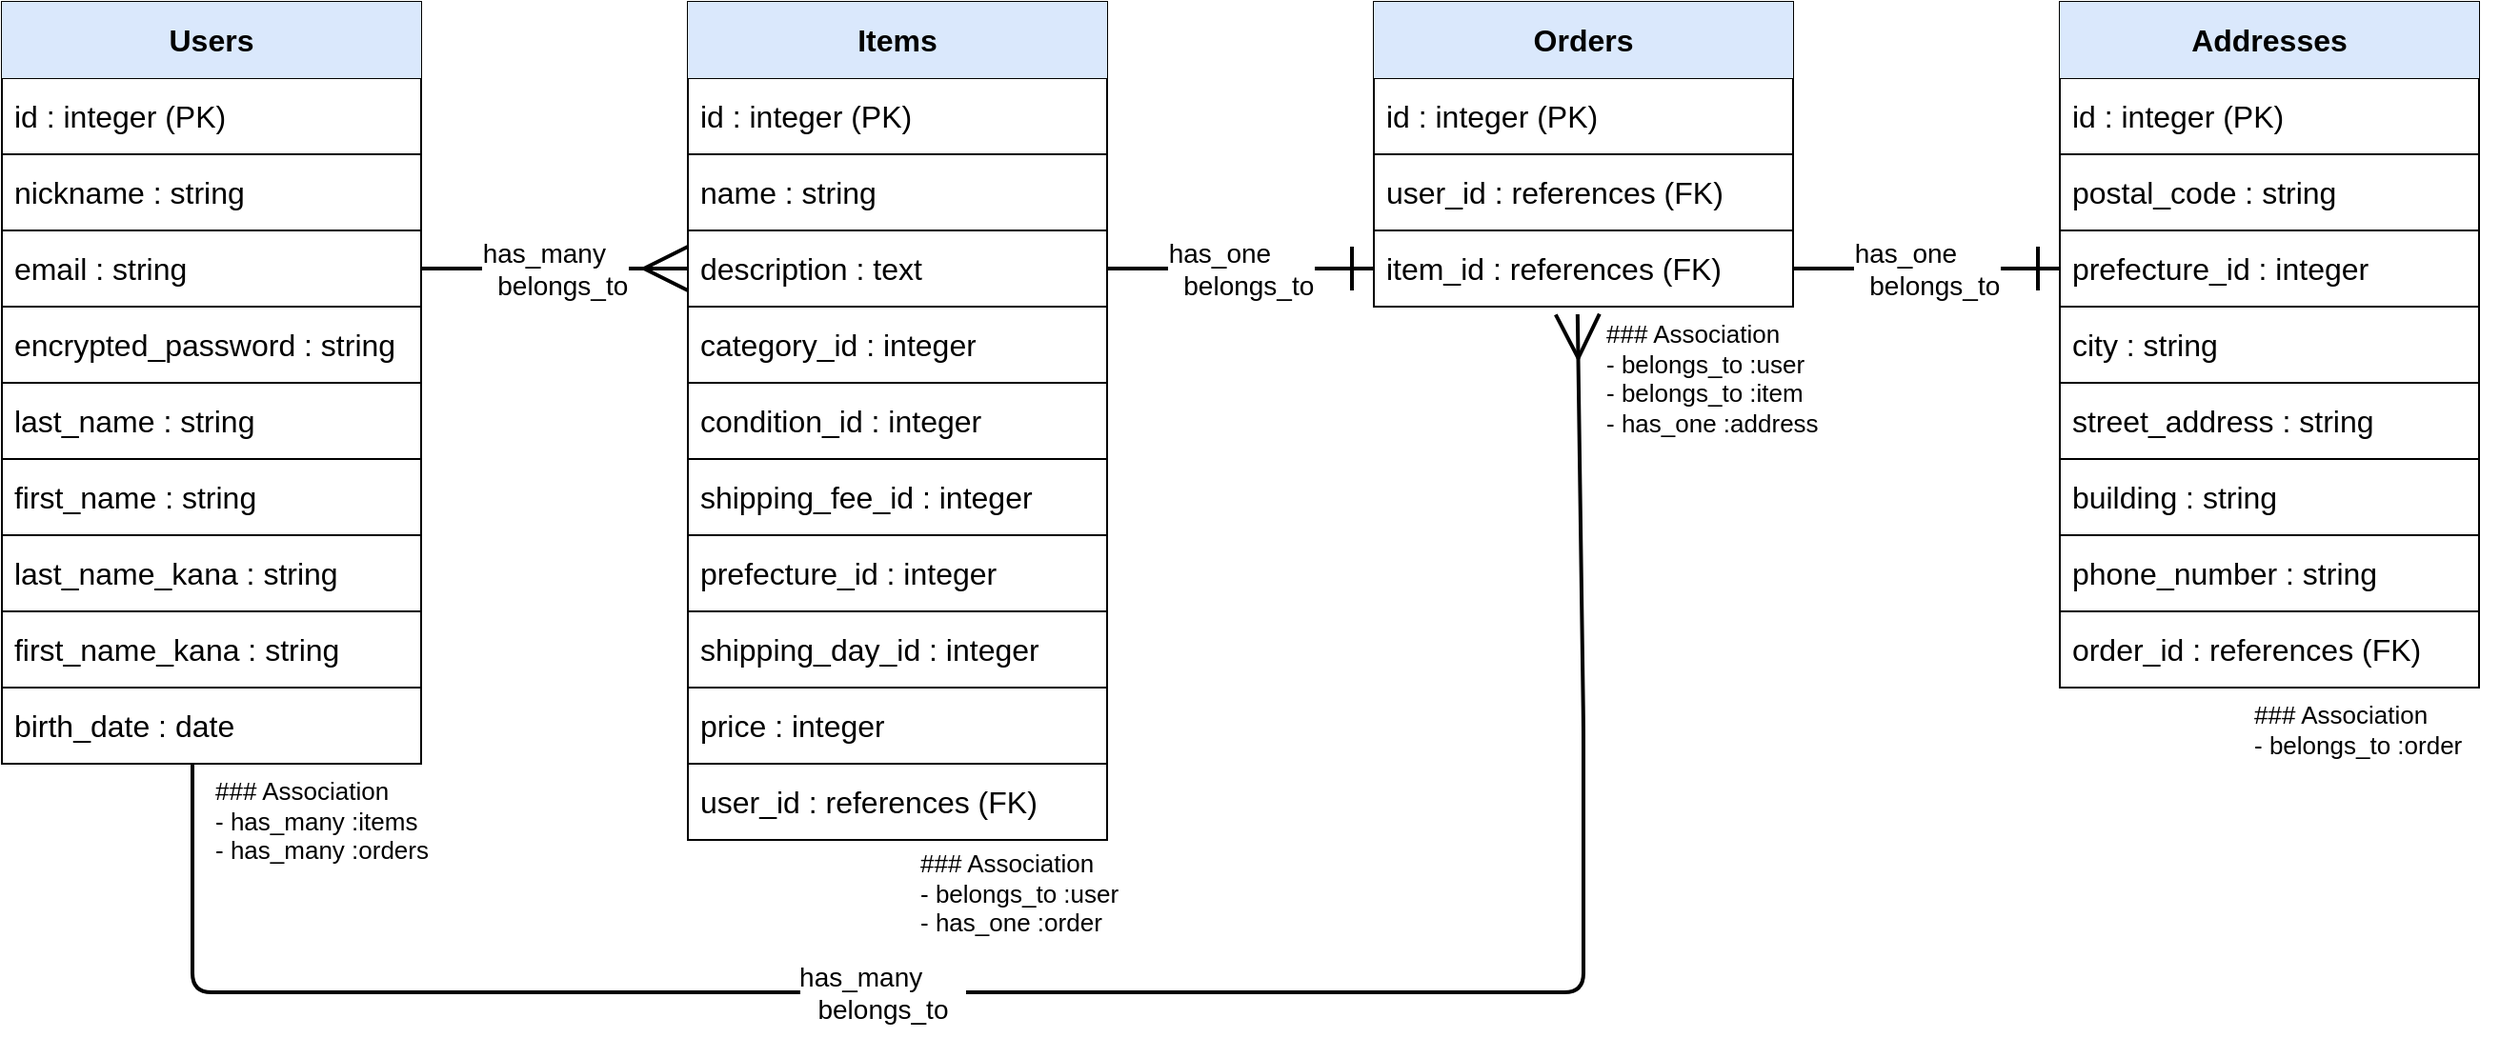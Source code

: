 <mxfile>
    <diagram id="rB3a6TEJeqATSvGe4w8a" name="ページ1">
        <mxGraphModel dx="963" dy="667" grid="1" gridSize="10" guides="1" tooltips="1" connect="1" arrows="1" fold="1" page="1" pageScale="1" pageWidth="827" pageHeight="1169" math="0" shadow="0">
            <root>
                <mxCell id="0"/>
                <mxCell id="1" parent="0"/>
                <mxCell id="83" value="" style="shape=table;startSize=0;container=1;collapsible=0;childLayout=tableLayout;" vertex="1" parent="1">
                    <mxGeometry x="1120" y="40" width="220" height="360" as="geometry"/>
                </mxCell>
                <mxCell id="84" value="" style="shape=tableRow;horizontal=0;startSize=0;swimlaneHead=0;swimlaneBody=0;strokeColor=inherit;top=0;left=0;bottom=0;right=0;collapsible=0;dropTarget=0;fillColor=none;points=[[0,0.5],[1,0.5]];portConstraint=eastwest;" vertex="1" parent="83">
                    <mxGeometry width="220" height="40" as="geometry"/>
                </mxCell>
                <mxCell id="85" value="&lt;b&gt;&lt;font style=&quot;font-size: 16px;&quot;&gt;Addresses&lt;/font&gt;&lt;/b&gt;" style="shape=partialRectangle;html=1;whiteSpace=wrap;connectable=0;strokeColor=#6c8ebf;overflow=hidden;fillColor=#dae8fc;top=0;left=0;bottom=0;right=0;pointerEvents=1;" vertex="1" parent="84">
                    <mxGeometry width="220" height="40" as="geometry">
                        <mxRectangle width="220" height="40" as="alternateBounds"/>
                    </mxGeometry>
                </mxCell>
                <mxCell id="86" value="" style="shape=tableRow;horizontal=0;startSize=0;swimlaneHead=0;swimlaneBody=0;strokeColor=inherit;top=0;left=0;bottom=0;right=0;collapsible=0;dropTarget=0;fillColor=none;points=[[0,0.5],[1,0.5]];portConstraint=eastwest;" vertex="1" parent="83">
                    <mxGeometry y="40" width="220" height="40" as="geometry"/>
                </mxCell>
                <mxCell id="87" value="&lt;font style=&quot;font-size: 16px;&quot;&gt;&amp;nbsp;id : integer (PK)&lt;/font&gt;" style="shape=partialRectangle;html=1;whiteSpace=wrap;connectable=0;strokeColor=inherit;overflow=hidden;fillColor=none;top=0;left=0;bottom=0;right=0;pointerEvents=1;align=left;" vertex="1" parent="86">
                    <mxGeometry width="220" height="40" as="geometry">
                        <mxRectangle width="220" height="40" as="alternateBounds"/>
                    </mxGeometry>
                </mxCell>
                <mxCell id="88" value="" style="shape=tableRow;horizontal=0;startSize=0;swimlaneHead=0;swimlaneBody=0;strokeColor=inherit;top=0;left=0;bottom=0;right=0;collapsible=0;dropTarget=0;fillColor=none;points=[[0,0.5],[1,0.5]];portConstraint=eastwest;" vertex="1" parent="83">
                    <mxGeometry y="80" width="220" height="40" as="geometry"/>
                </mxCell>
                <mxCell id="89" value="&lt;font style=&quot;font-size: 16px;&quot;&gt;&amp;nbsp;postal_code : string&lt;/font&gt;" style="shape=partialRectangle;html=1;whiteSpace=wrap;connectable=0;strokeColor=inherit;overflow=hidden;fillColor=none;top=0;left=0;bottom=0;right=0;pointerEvents=1;align=left;" vertex="1" parent="88">
                    <mxGeometry width="220" height="40" as="geometry">
                        <mxRectangle width="220" height="40" as="alternateBounds"/>
                    </mxGeometry>
                </mxCell>
                <mxCell id="90" value="" style="shape=tableRow;horizontal=0;startSize=0;swimlaneHead=0;swimlaneBody=0;strokeColor=inherit;top=0;left=0;bottom=0;right=0;collapsible=0;dropTarget=0;fillColor=none;points=[[0,0.5],[1,0.5]];portConstraint=eastwest;" vertex="1" parent="83">
                    <mxGeometry y="120" width="220" height="40" as="geometry"/>
                </mxCell>
                <mxCell id="91" value="&lt;font style=&quot;font-size: 16px;&quot;&gt;&amp;nbsp;prefecture_id : integer&lt;/font&gt;" style="shape=partialRectangle;html=1;whiteSpace=wrap;connectable=0;strokeColor=inherit;overflow=hidden;fillColor=none;top=0;left=0;bottom=0;right=0;pointerEvents=1;align=left;" vertex="1" parent="90">
                    <mxGeometry width="220" height="40" as="geometry">
                        <mxRectangle width="220" height="40" as="alternateBounds"/>
                    </mxGeometry>
                </mxCell>
                <mxCell id="92" value="" style="shape=tableRow;horizontal=0;startSize=0;swimlaneHead=0;swimlaneBody=0;strokeColor=inherit;top=0;left=0;bottom=0;right=0;collapsible=0;dropTarget=0;fillColor=none;points=[[0,0.5],[1,0.5]];portConstraint=eastwest;" vertex="1" parent="83">
                    <mxGeometry y="160" width="220" height="40" as="geometry"/>
                </mxCell>
                <mxCell id="93" value="&lt;font style=&quot;font-size: 16px;&quot;&gt;&amp;nbsp;city : string&lt;/font&gt;" style="shape=partialRectangle;html=1;whiteSpace=wrap;connectable=0;strokeColor=inherit;overflow=hidden;fillColor=none;top=0;left=0;bottom=0;right=0;pointerEvents=1;align=left;" vertex="1" parent="92">
                    <mxGeometry width="220" height="40" as="geometry">
                        <mxRectangle width="220" height="40" as="alternateBounds"/>
                    </mxGeometry>
                </mxCell>
                <mxCell id="94" value="" style="shape=tableRow;horizontal=0;startSize=0;swimlaneHead=0;swimlaneBody=0;strokeColor=inherit;top=0;left=0;bottom=0;right=0;collapsible=0;dropTarget=0;fillColor=none;points=[[0,0.5],[1,0.5]];portConstraint=eastwest;" vertex="1" parent="83">
                    <mxGeometry y="200" width="220" height="40" as="geometry"/>
                </mxCell>
                <mxCell id="95" value="&lt;font style=&quot;font-size: 16px;&quot;&gt;&amp;nbsp;street_address : string&lt;/font&gt;" style="shape=partialRectangle;html=1;whiteSpace=wrap;connectable=0;strokeColor=inherit;overflow=hidden;fillColor=none;top=0;left=0;bottom=0;right=0;pointerEvents=1;align=left;" vertex="1" parent="94">
                    <mxGeometry width="220" height="40" as="geometry">
                        <mxRectangle width="220" height="40" as="alternateBounds"/>
                    </mxGeometry>
                </mxCell>
                <mxCell id="96" value="" style="shape=tableRow;horizontal=0;startSize=0;swimlaneHead=0;swimlaneBody=0;strokeColor=inherit;top=0;left=0;bottom=0;right=0;collapsible=0;dropTarget=0;fillColor=none;points=[[0,0.5],[1,0.5]];portConstraint=eastwest;" vertex="1" parent="83">
                    <mxGeometry y="240" width="220" height="40" as="geometry"/>
                </mxCell>
                <mxCell id="97" value="&lt;font style=&quot;font-size: 16px;&quot;&gt;&amp;nbsp;building : string&lt;/font&gt;" style="shape=partialRectangle;html=1;whiteSpace=wrap;connectable=0;strokeColor=inherit;overflow=hidden;fillColor=none;top=0;left=0;bottom=0;right=0;pointerEvents=1;align=left;" vertex="1" parent="96">
                    <mxGeometry width="220" height="40" as="geometry">
                        <mxRectangle width="220" height="40" as="alternateBounds"/>
                    </mxGeometry>
                </mxCell>
                <mxCell id="98" value="" style="shape=tableRow;horizontal=0;startSize=0;swimlaneHead=0;swimlaneBody=0;strokeColor=inherit;top=0;left=0;bottom=0;right=0;collapsible=0;dropTarget=0;fillColor=none;points=[[0,0.5],[1,0.5]];portConstraint=eastwest;" vertex="1" parent="83">
                    <mxGeometry y="280" width="220" height="40" as="geometry"/>
                </mxCell>
                <mxCell id="99" value="&lt;font style=&quot;font-size: 16px;&quot;&gt;&amp;nbsp;phone_number : string&lt;/font&gt;" style="shape=partialRectangle;html=1;whiteSpace=wrap;connectable=0;strokeColor=inherit;overflow=hidden;fillColor=none;top=0;left=0;bottom=0;right=0;pointerEvents=1;align=left;" vertex="1" parent="98">
                    <mxGeometry width="220" height="40" as="geometry">
                        <mxRectangle width="220" height="40" as="alternateBounds"/>
                    </mxGeometry>
                </mxCell>
                <mxCell id="100" value="" style="shape=tableRow;horizontal=0;startSize=0;swimlaneHead=0;swimlaneBody=0;strokeColor=inherit;top=0;left=0;bottom=0;right=0;collapsible=0;dropTarget=0;fillColor=none;points=[[0,0.5],[1,0.5]];portConstraint=eastwest;" vertex="1" parent="83">
                    <mxGeometry y="320" width="220" height="40" as="geometry"/>
                </mxCell>
                <mxCell id="101" value="&lt;font style=&quot;font-size: 16px;&quot;&gt;&amp;nbsp;order_id : references (FK)&lt;/font&gt;" style="shape=partialRectangle;html=1;whiteSpace=wrap;connectable=0;strokeColor=inherit;overflow=hidden;fillColor=none;top=0;left=0;bottom=0;right=0;pointerEvents=1;align=left;" vertex="1" parent="100">
                    <mxGeometry width="220" height="40" as="geometry">
                        <mxRectangle width="220" height="40" as="alternateBounds"/>
                    </mxGeometry>
                </mxCell>
                <mxCell id="19" value="" style="shape=table;startSize=0;container=1;collapsible=0;childLayout=tableLayout;fontSize=16;" vertex="1" parent="1">
                    <mxGeometry x="40" y="40" width="220" height="400" as="geometry"/>
                </mxCell>
                <mxCell id="20" value="" style="shape=tableRow;horizontal=0;startSize=0;swimlaneHead=0;swimlaneBody=0;strokeColor=inherit;top=0;left=0;bottom=0;right=0;collapsible=0;dropTarget=0;fillColor=none;points=[[0,0.5],[1,0.5]];portConstraint=eastwest;" vertex="1" parent="19">
                    <mxGeometry width="220" height="40" as="geometry"/>
                </mxCell>
                <mxCell id="21" value="&lt;font style=&quot;font-size: 16px;&quot;&gt;Users&lt;/font&gt;" style="shape=partialRectangle;html=1;whiteSpace=wrap;connectable=0;strokeColor=inherit;overflow=hidden;fillColor=#dae8fc;top=0;left=0;bottom=0;right=0;pointerEvents=1;fontStyle=1" vertex="1" parent="20">
                    <mxGeometry width="220" height="40" as="geometry">
                        <mxRectangle width="220" height="40" as="alternateBounds"/>
                    </mxGeometry>
                </mxCell>
                <mxCell id="22" value="" style="shape=tableRow;horizontal=0;startSize=0;swimlaneHead=0;swimlaneBody=0;strokeColor=inherit;top=0;left=0;bottom=0;right=0;collapsible=0;dropTarget=0;fillColor=none;points=[[0,0.5],[1,0.5]];portConstraint=eastwest;" vertex="1" parent="19">
                    <mxGeometry y="40" width="220" height="40" as="geometry"/>
                </mxCell>
                <mxCell id="23" value="&lt;font style=&quot;font-size: 16px;&quot;&gt;&amp;nbsp;id : integer (PK)&lt;/font&gt;" style="shape=partialRectangle;html=1;whiteSpace=wrap;connectable=0;strokeColor=inherit;overflow=hidden;fillColor=none;top=0;left=0;bottom=0;right=0;pointerEvents=1;align=left;" vertex="1" parent="22">
                    <mxGeometry width="220" height="40" as="geometry">
                        <mxRectangle width="220" height="40" as="alternateBounds"/>
                    </mxGeometry>
                </mxCell>
                <mxCell id="24" value="" style="shape=tableRow;horizontal=0;startSize=0;swimlaneHead=0;swimlaneBody=0;strokeColor=inherit;top=0;left=0;bottom=0;right=0;collapsible=0;dropTarget=0;fillColor=none;points=[[0,0.5],[1,0.5]];portConstraint=eastwest;" vertex="1" parent="19">
                    <mxGeometry y="80" width="220" height="40" as="geometry"/>
                </mxCell>
                <mxCell id="25" value="&lt;font style=&quot;font-size: 16px;&quot;&gt;&amp;nbsp;nickname : string&lt;/font&gt;" style="shape=partialRectangle;html=1;whiteSpace=wrap;connectable=0;strokeColor=inherit;overflow=hidden;fillColor=none;top=0;left=0;bottom=0;right=0;pointerEvents=1;align=left;" vertex="1" parent="24">
                    <mxGeometry width="220" height="40" as="geometry">
                        <mxRectangle width="220" height="40" as="alternateBounds"/>
                    </mxGeometry>
                </mxCell>
                <mxCell id="26" value="" style="shape=tableRow;horizontal=0;startSize=0;swimlaneHead=0;swimlaneBody=0;strokeColor=inherit;top=0;left=0;bottom=0;right=0;collapsible=0;dropTarget=0;fillColor=none;points=[[0,0.5],[1,0.5]];portConstraint=eastwest;" vertex="1" parent="19">
                    <mxGeometry y="120" width="220" height="40" as="geometry"/>
                </mxCell>
                <mxCell id="27" value="&lt;font style=&quot;font-size: 16px;&quot;&gt;&amp;nbsp;email : string&lt;/font&gt;" style="shape=partialRectangle;html=1;whiteSpace=wrap;connectable=0;strokeColor=inherit;overflow=hidden;fillColor=none;top=0;left=0;bottom=0;right=0;pointerEvents=1;align=left;" vertex="1" parent="26">
                    <mxGeometry width="220" height="40" as="geometry">
                        <mxRectangle width="220" height="40" as="alternateBounds"/>
                    </mxGeometry>
                </mxCell>
                <mxCell id="28" value="" style="shape=tableRow;horizontal=0;startSize=0;swimlaneHead=0;swimlaneBody=0;strokeColor=inherit;top=0;left=0;bottom=0;right=0;collapsible=0;dropTarget=0;fillColor=none;points=[[0,0.5],[1,0.5]];portConstraint=eastwest;" vertex="1" parent="19">
                    <mxGeometry y="160" width="220" height="40" as="geometry"/>
                </mxCell>
                <mxCell id="29" value="&lt;font style=&quot;font-size: 16px;&quot;&gt;&amp;nbsp;encrypted_password : string&lt;/font&gt;" style="shape=partialRectangle;html=1;whiteSpace=wrap;connectable=0;strokeColor=inherit;overflow=hidden;fillColor=none;top=0;left=0;bottom=0;right=0;pointerEvents=1;align=left;" vertex="1" parent="28">
                    <mxGeometry width="220" height="40" as="geometry">
                        <mxRectangle width="220" height="40" as="alternateBounds"/>
                    </mxGeometry>
                </mxCell>
                <mxCell id="30" value="" style="shape=tableRow;horizontal=0;startSize=0;swimlaneHead=0;swimlaneBody=0;strokeColor=inherit;top=0;left=0;bottom=0;right=0;collapsible=0;dropTarget=0;fillColor=none;points=[[0,0.5],[1,0.5]];portConstraint=eastwest;" vertex="1" parent="19">
                    <mxGeometry y="200" width="220" height="40" as="geometry"/>
                </mxCell>
                <mxCell id="31" value="&lt;font style=&quot;font-size: 16px;&quot;&gt;&amp;nbsp;last_name : string&lt;/font&gt;" style="shape=partialRectangle;html=1;whiteSpace=wrap;connectable=0;strokeColor=inherit;overflow=hidden;fillColor=none;top=0;left=0;bottom=0;right=0;pointerEvents=1;align=left;" vertex="1" parent="30">
                    <mxGeometry width="220" height="40" as="geometry">
                        <mxRectangle width="220" height="40" as="alternateBounds"/>
                    </mxGeometry>
                </mxCell>
                <mxCell id="32" value="" style="shape=tableRow;horizontal=0;startSize=0;swimlaneHead=0;swimlaneBody=0;strokeColor=inherit;top=0;left=0;bottom=0;right=0;collapsible=0;dropTarget=0;fillColor=none;points=[[0,0.5],[1,0.5]];portConstraint=eastwest;" vertex="1" parent="19">
                    <mxGeometry y="240" width="220" height="40" as="geometry"/>
                </mxCell>
                <mxCell id="33" value="&lt;font style=&quot;font-size: 16px;&quot;&gt;&amp;nbsp;first_name : string&lt;/font&gt;" style="shape=partialRectangle;html=1;whiteSpace=wrap;connectable=0;strokeColor=inherit;overflow=hidden;fillColor=none;top=0;left=0;bottom=0;right=0;pointerEvents=1;align=left;" vertex="1" parent="32">
                    <mxGeometry width="220" height="40" as="geometry">
                        <mxRectangle width="220" height="40" as="alternateBounds"/>
                    </mxGeometry>
                </mxCell>
                <mxCell id="34" value="" style="shape=tableRow;horizontal=0;startSize=0;swimlaneHead=0;swimlaneBody=0;strokeColor=inherit;top=0;left=0;bottom=0;right=0;collapsible=0;dropTarget=0;fillColor=none;points=[[0,0.5],[1,0.5]];portConstraint=eastwest;" vertex="1" parent="19">
                    <mxGeometry y="280" width="220" height="40" as="geometry"/>
                </mxCell>
                <mxCell id="35" value="&lt;font style=&quot;font-size: 16px;&quot;&gt;&amp;nbsp;last_name_kana : string&lt;/font&gt;" style="shape=partialRectangle;html=1;whiteSpace=wrap;connectable=0;strokeColor=inherit;overflow=hidden;fillColor=none;top=0;left=0;bottom=0;right=0;pointerEvents=1;align=left;" vertex="1" parent="34">
                    <mxGeometry width="220" height="40" as="geometry">
                        <mxRectangle width="220" height="40" as="alternateBounds"/>
                    </mxGeometry>
                </mxCell>
                <mxCell id="36" value="" style="shape=tableRow;horizontal=0;startSize=0;swimlaneHead=0;swimlaneBody=0;strokeColor=inherit;top=0;left=0;bottom=0;right=0;collapsible=0;dropTarget=0;fillColor=none;points=[[0,0.5],[1,0.5]];portConstraint=eastwest;" vertex="1" parent="19">
                    <mxGeometry y="320" width="220" height="40" as="geometry"/>
                </mxCell>
                <mxCell id="37" value="&lt;font style=&quot;font-size: 16px;&quot;&gt;&amp;nbsp;first_name_kana : string&lt;/font&gt;" style="shape=partialRectangle;html=1;whiteSpace=wrap;connectable=0;strokeColor=inherit;overflow=hidden;fillColor=none;top=0;left=0;bottom=0;right=0;pointerEvents=1;align=left;" vertex="1" parent="36">
                    <mxGeometry width="220" height="40" as="geometry">
                        <mxRectangle width="220" height="40" as="alternateBounds"/>
                    </mxGeometry>
                </mxCell>
                <mxCell id="38" value="" style="shape=tableRow;horizontal=0;startSize=0;swimlaneHead=0;swimlaneBody=0;strokeColor=inherit;top=0;left=0;bottom=0;right=0;collapsible=0;dropTarget=0;fillColor=none;points=[[0,0.5],[1,0.5]];portConstraint=eastwest;" vertex="1" parent="19">
                    <mxGeometry y="360" width="220" height="40" as="geometry"/>
                </mxCell>
                <mxCell id="39" value="&lt;font style=&quot;font-size: 16px;&quot;&gt;&amp;nbsp;birth_date : date&lt;/font&gt;" style="shape=partialRectangle;html=1;whiteSpace=wrap;connectable=0;strokeColor=inherit;overflow=hidden;fillColor=none;top=0;left=0;bottom=0;right=0;pointerEvents=1;align=left;" vertex="1" parent="38">
                    <mxGeometry width="220" height="40" as="geometry">
                        <mxRectangle width="220" height="40" as="alternateBounds"/>
                    </mxGeometry>
                </mxCell>
                <mxCell id="40" value="" style="shape=table;startSize=0;container=1;collapsible=0;childLayout=tableLayout;" vertex="1" parent="1">
                    <mxGeometry x="400" y="40" width="220" height="440" as="geometry"/>
                </mxCell>
                <mxCell id="41" value="" style="shape=tableRow;horizontal=0;startSize=0;swimlaneHead=0;swimlaneBody=0;strokeColor=inherit;top=0;left=0;bottom=0;right=0;collapsible=0;dropTarget=0;fillColor=none;points=[[0,0.5],[1,0.5]];portConstraint=eastwest;" vertex="1" parent="40">
                    <mxGeometry width="220" height="40" as="geometry"/>
                </mxCell>
                <mxCell id="42" value="&lt;font style=&quot;font-size: 16px;&quot;&gt;&lt;b&gt;Items&lt;/b&gt;&lt;/font&gt;" style="shape=partialRectangle;html=1;whiteSpace=wrap;connectable=0;strokeColor=#6c8ebf;overflow=hidden;fillColor=#dae8fc;top=0;left=0;bottom=0;right=0;pointerEvents=1;" vertex="1" parent="41">
                    <mxGeometry width="220" height="40" as="geometry">
                        <mxRectangle width="220" height="40" as="alternateBounds"/>
                    </mxGeometry>
                </mxCell>
                <mxCell id="43" value="" style="shape=tableRow;horizontal=0;startSize=0;swimlaneHead=0;swimlaneBody=0;strokeColor=inherit;top=0;left=0;bottom=0;right=0;collapsible=0;dropTarget=0;fillColor=none;points=[[0,0.5],[1,0.5]];portConstraint=eastwest;" vertex="1" parent="40">
                    <mxGeometry y="40" width="220" height="40" as="geometry"/>
                </mxCell>
                <mxCell id="44" value="&lt;font style=&quot;font-size: 16px;&quot;&gt;&amp;nbsp;id : integer (PK)&lt;/font&gt;" style="shape=partialRectangle;html=1;whiteSpace=wrap;connectable=0;strokeColor=inherit;overflow=hidden;fillColor=none;top=0;left=0;bottom=0;right=0;pointerEvents=1;align=left;" vertex="1" parent="43">
                    <mxGeometry width="220" height="40" as="geometry">
                        <mxRectangle width="220" height="40" as="alternateBounds"/>
                    </mxGeometry>
                </mxCell>
                <mxCell id="45" value="" style="shape=tableRow;horizontal=0;startSize=0;swimlaneHead=0;swimlaneBody=0;strokeColor=inherit;top=0;left=0;bottom=0;right=0;collapsible=0;dropTarget=0;fillColor=none;points=[[0,0.5],[1,0.5]];portConstraint=eastwest;" vertex="1" parent="40">
                    <mxGeometry y="80" width="220" height="40" as="geometry"/>
                </mxCell>
                <mxCell id="46" value="&lt;font style=&quot;font-size: 16px;&quot;&gt;&amp;nbsp;name : string&lt;/font&gt;" style="shape=partialRectangle;html=1;whiteSpace=wrap;connectable=0;strokeColor=inherit;overflow=hidden;fillColor=none;top=0;left=0;bottom=0;right=0;pointerEvents=1;align=left;" vertex="1" parent="45">
                    <mxGeometry width="220" height="40" as="geometry">
                        <mxRectangle width="220" height="40" as="alternateBounds"/>
                    </mxGeometry>
                </mxCell>
                <mxCell id="47" value="" style="shape=tableRow;horizontal=0;startSize=0;swimlaneHead=0;swimlaneBody=0;strokeColor=inherit;top=0;left=0;bottom=0;right=0;collapsible=0;dropTarget=0;fillColor=none;points=[[0,0.5],[1,0.5]];portConstraint=eastwest;" vertex="1" parent="40">
                    <mxGeometry y="120" width="220" height="40" as="geometry"/>
                </mxCell>
                <mxCell id="48" value="&lt;font style=&quot;font-size: 16px;&quot;&gt;&amp;nbsp;description : text&lt;/font&gt;" style="shape=partialRectangle;html=1;whiteSpace=wrap;connectable=0;strokeColor=inherit;overflow=hidden;fillColor=none;top=0;left=0;bottom=0;right=0;pointerEvents=1;align=left;" vertex="1" parent="47">
                    <mxGeometry width="220" height="40" as="geometry">
                        <mxRectangle width="220" height="40" as="alternateBounds"/>
                    </mxGeometry>
                </mxCell>
                <mxCell id="49" value="" style="shape=tableRow;horizontal=0;startSize=0;swimlaneHead=0;swimlaneBody=0;strokeColor=inherit;top=0;left=0;bottom=0;right=0;collapsible=0;dropTarget=0;fillColor=none;points=[[0,0.5],[1,0.5]];portConstraint=eastwest;" vertex="1" parent="40">
                    <mxGeometry y="160" width="220" height="40" as="geometry"/>
                </mxCell>
                <mxCell id="50" value="&lt;font style=&quot;font-size: 16px;&quot;&gt;&amp;nbsp;category_id : integer&lt;/font&gt;" style="shape=partialRectangle;html=1;whiteSpace=wrap;connectable=0;strokeColor=inherit;overflow=hidden;fillColor=none;top=0;left=0;bottom=0;right=0;pointerEvents=1;align=left;" vertex="1" parent="49">
                    <mxGeometry width="220" height="40" as="geometry">
                        <mxRectangle width="220" height="40" as="alternateBounds"/>
                    </mxGeometry>
                </mxCell>
                <mxCell id="51" value="" style="shape=tableRow;horizontal=0;startSize=0;swimlaneHead=0;swimlaneBody=0;strokeColor=inherit;top=0;left=0;bottom=0;right=0;collapsible=0;dropTarget=0;fillColor=none;points=[[0,0.5],[1,0.5]];portConstraint=eastwest;" vertex="1" parent="40">
                    <mxGeometry y="200" width="220" height="40" as="geometry"/>
                </mxCell>
                <mxCell id="52" value="&lt;font style=&quot;font-size: 16px;&quot;&gt;&amp;nbsp;condition_id : integer&lt;/font&gt;" style="shape=partialRectangle;html=1;whiteSpace=wrap;connectable=0;strokeColor=inherit;overflow=hidden;fillColor=none;top=0;left=0;bottom=0;right=0;pointerEvents=1;align=left;" vertex="1" parent="51">
                    <mxGeometry width="220" height="40" as="geometry">
                        <mxRectangle width="220" height="40" as="alternateBounds"/>
                    </mxGeometry>
                </mxCell>
                <mxCell id="53" value="" style="shape=tableRow;horizontal=0;startSize=0;swimlaneHead=0;swimlaneBody=0;strokeColor=inherit;top=0;left=0;bottom=0;right=0;collapsible=0;dropTarget=0;fillColor=none;points=[[0,0.5],[1,0.5]];portConstraint=eastwest;" vertex="1" parent="40">
                    <mxGeometry y="240" width="220" height="40" as="geometry"/>
                </mxCell>
                <mxCell id="54" value="&lt;font style=&quot;font-size: 16px;&quot;&gt;&amp;nbsp;shipping_fee_id : integer&lt;/font&gt;" style="shape=partialRectangle;html=1;whiteSpace=wrap;connectable=0;strokeColor=inherit;overflow=hidden;fillColor=none;top=0;left=0;bottom=0;right=0;pointerEvents=1;align=left;" vertex="1" parent="53">
                    <mxGeometry width="220" height="40" as="geometry">
                        <mxRectangle width="220" height="40" as="alternateBounds"/>
                    </mxGeometry>
                </mxCell>
                <mxCell id="55" value="" style="shape=tableRow;horizontal=0;startSize=0;swimlaneHead=0;swimlaneBody=0;strokeColor=inherit;top=0;left=0;bottom=0;right=0;collapsible=0;dropTarget=0;fillColor=none;points=[[0,0.5],[1,0.5]];portConstraint=eastwest;" vertex="1" parent="40">
                    <mxGeometry y="280" width="220" height="40" as="geometry"/>
                </mxCell>
                <mxCell id="56" value="&lt;font style=&quot;font-size: 16px;&quot;&gt;&amp;nbsp;prefecture_id : integer&lt;/font&gt;" style="shape=partialRectangle;html=1;whiteSpace=wrap;connectable=0;strokeColor=inherit;overflow=hidden;fillColor=none;top=0;left=0;bottom=0;right=0;pointerEvents=1;align=left;" vertex="1" parent="55">
                    <mxGeometry width="220" height="40" as="geometry">
                        <mxRectangle width="220" height="40" as="alternateBounds"/>
                    </mxGeometry>
                </mxCell>
                <mxCell id="57" value="" style="shape=tableRow;horizontal=0;startSize=0;swimlaneHead=0;swimlaneBody=0;strokeColor=inherit;top=0;left=0;bottom=0;right=0;collapsible=0;dropTarget=0;fillColor=none;points=[[0,0.5],[1,0.5]];portConstraint=eastwest;" vertex="1" parent="40">
                    <mxGeometry y="320" width="220" height="40" as="geometry"/>
                </mxCell>
                <mxCell id="58" value="&lt;font style=&quot;font-size: 16px;&quot;&gt;&amp;nbsp;shipping_day_id : integer&lt;/font&gt;" style="shape=partialRectangle;html=1;whiteSpace=wrap;connectable=0;strokeColor=inherit;overflow=hidden;fillColor=none;top=0;left=0;bottom=0;right=0;pointerEvents=1;align=left;" vertex="1" parent="57">
                    <mxGeometry width="220" height="40" as="geometry">
                        <mxRectangle width="220" height="40" as="alternateBounds"/>
                    </mxGeometry>
                </mxCell>
                <mxCell id="59" value="" style="shape=tableRow;horizontal=0;startSize=0;swimlaneHead=0;swimlaneBody=0;strokeColor=inherit;top=0;left=0;bottom=0;right=0;collapsible=0;dropTarget=0;fillColor=none;points=[[0,0.5],[1,0.5]];portConstraint=eastwest;" vertex="1" parent="40">
                    <mxGeometry y="360" width="220" height="40" as="geometry"/>
                </mxCell>
                <mxCell id="60" value="&lt;font style=&quot;font-size: 16px;&quot;&gt;&amp;nbsp;price : integer&lt;/font&gt;" style="shape=partialRectangle;html=1;whiteSpace=wrap;connectable=0;strokeColor=inherit;overflow=hidden;fillColor=none;top=0;left=0;bottom=0;right=0;pointerEvents=1;align=left;" vertex="1" parent="59">
                    <mxGeometry width="220" height="40" as="geometry">
                        <mxRectangle width="220" height="40" as="alternateBounds"/>
                    </mxGeometry>
                </mxCell>
                <mxCell id="61" value="" style="shape=tableRow;horizontal=0;startSize=0;swimlaneHead=0;swimlaneBody=0;strokeColor=inherit;top=0;left=0;bottom=0;right=0;collapsible=0;dropTarget=0;fillColor=none;points=[[0,0.5],[1,0.5]];portConstraint=eastwest;" vertex="1" parent="40">
                    <mxGeometry y="400" width="220" height="40" as="geometry"/>
                </mxCell>
                <mxCell id="62" value="&lt;font style=&quot;font-size: 16px;&quot;&gt;&amp;nbsp;user_id : references (FK)&lt;/font&gt;" style="shape=partialRectangle;html=1;whiteSpace=wrap;connectable=0;strokeColor=inherit;overflow=hidden;fillColor=none;top=0;left=0;bottom=0;right=0;pointerEvents=1;align=left;" vertex="1" parent="61">
                    <mxGeometry width="220" height="40" as="geometry">
                        <mxRectangle width="220" height="40" as="alternateBounds"/>
                    </mxGeometry>
                </mxCell>
                <mxCell id="65" value="" style="shape=table;startSize=0;container=1;collapsible=0;childLayout=tableLayout;" vertex="1" parent="1">
                    <mxGeometry x="760" y="40" width="220" height="160" as="geometry"/>
                </mxCell>
                <mxCell id="66" value="" style="shape=tableRow;horizontal=0;startSize=0;swimlaneHead=0;swimlaneBody=0;strokeColor=inherit;top=0;left=0;bottom=0;right=0;collapsible=0;dropTarget=0;fillColor=none;points=[[0,0.5],[1,0.5]];portConstraint=eastwest;" vertex="1" parent="65">
                    <mxGeometry width="220" height="40" as="geometry"/>
                </mxCell>
                <mxCell id="67" value="&lt;font style=&quot;font-size: 16px;&quot;&gt;&lt;b style=&quot;&quot;&gt;Orders&lt;/b&gt;&lt;/font&gt;" style="shape=partialRectangle;html=1;whiteSpace=wrap;connectable=0;strokeColor=#6c8ebf;overflow=hidden;fillColor=#dae8fc;top=0;left=0;bottom=0;right=0;pointerEvents=1;" vertex="1" parent="66">
                    <mxGeometry width="220" height="40" as="geometry">
                        <mxRectangle width="220" height="40" as="alternateBounds"/>
                    </mxGeometry>
                </mxCell>
                <mxCell id="68" value="" style="shape=tableRow;horizontal=0;startSize=0;swimlaneHead=0;swimlaneBody=0;strokeColor=inherit;top=0;left=0;bottom=0;right=0;collapsible=0;dropTarget=0;fillColor=none;points=[[0,0.5],[1,0.5]];portConstraint=eastwest;" vertex="1" parent="65">
                    <mxGeometry y="40" width="220" height="40" as="geometry"/>
                </mxCell>
                <mxCell id="69" value="&lt;font style=&quot;font-size: 16px;&quot;&gt;&amp;nbsp;id : integer (PK)&lt;/font&gt;" style="shape=partialRectangle;html=1;whiteSpace=wrap;connectable=0;strokeColor=inherit;overflow=hidden;fillColor=none;top=0;left=0;bottom=0;right=0;pointerEvents=1;align=left;" vertex="1" parent="68">
                    <mxGeometry width="220" height="40" as="geometry">
                        <mxRectangle width="220" height="40" as="alternateBounds"/>
                    </mxGeometry>
                </mxCell>
                <mxCell id="70" value="" style="shape=tableRow;horizontal=0;startSize=0;swimlaneHead=0;swimlaneBody=0;strokeColor=inherit;top=0;left=0;bottom=0;right=0;collapsible=0;dropTarget=0;fillColor=none;points=[[0,0.5],[1,0.5]];portConstraint=eastwest;" vertex="1" parent="65">
                    <mxGeometry y="80" width="220" height="40" as="geometry"/>
                </mxCell>
                <mxCell id="71" value="&lt;font style=&quot;font-size: 16px;&quot;&gt;&amp;nbsp;user_id : references (FK)&lt;/font&gt;" style="shape=partialRectangle;html=1;whiteSpace=wrap;connectable=0;strokeColor=inherit;overflow=hidden;fillColor=none;top=0;left=0;bottom=0;right=0;pointerEvents=1;align=left;" vertex="1" parent="70">
                    <mxGeometry width="220" height="40" as="geometry">
                        <mxRectangle width="220" height="40" as="alternateBounds"/>
                    </mxGeometry>
                </mxCell>
                <mxCell id="72" value="" style="shape=tableRow;horizontal=0;startSize=0;swimlaneHead=0;swimlaneBody=0;strokeColor=inherit;top=0;left=0;bottom=0;right=0;collapsible=0;dropTarget=0;fillColor=none;points=[[0,0.5],[1,0.5]];portConstraint=eastwest;" vertex="1" parent="65">
                    <mxGeometry y="120" width="220" height="40" as="geometry"/>
                </mxCell>
                <mxCell id="73" value="&lt;div&gt;&lt;font style=&quot;font-size: 16px;&quot; color=&quot;#000000&quot;&gt;&amp;nbsp;item_id : references (FK)&lt;/font&gt;&lt;/div&gt;" style="shape=partialRectangle;html=1;whiteSpace=wrap;connectable=0;strokeColor=inherit;overflow=hidden;fillColor=none;top=0;left=0;bottom=0;right=0;pointerEvents=1;align=left;" vertex="1" parent="72">
                    <mxGeometry width="220" height="40" as="geometry">
                        <mxRectangle width="220" height="40" as="alternateBounds"/>
                    </mxGeometry>
                </mxCell>
                <mxCell id="1UG38fe5patPTtD9x33S-130" value="&lt;div style=&quot;text-align: left;&quot;&gt;&lt;span style=&quot;background-color: light-dark(#ffffff, var(--ge-dark-color, #121212));&quot;&gt;&lt;font style=&quot;font-size: 14px;&quot;&gt;has_one&lt;/font&gt;&lt;/span&gt;&lt;/div&gt;&lt;font style=&quot;font-size: 14px;&quot;&gt;&amp;nbsp; belongs_to&lt;/font&gt;" style="edgeStyle=none;html=1;exitX=1;exitY=0.5;exitDx=0;exitDy=0;entryX=0;entryY=0.5;entryDx=0;entryDy=0;endArrow=ERone;endFill=0;strokeWidth=2;endSize=20;" edge="1" parent="1" source="47" target="72">
                    <mxGeometry relative="1" as="geometry"/>
                </mxCell>
                <mxCell id="1UG38fe5patPTtD9x33S-131" value="&lt;div style=&quot;text-align: left;&quot;&gt;&lt;span style=&quot;background-color: light-dark(#ffffff, var(--ge-dark-color, #121212));&quot;&gt;&lt;font style=&quot;font-size: 14px;&quot;&gt;has_one&lt;/font&gt;&lt;/span&gt;&lt;/div&gt;&lt;font style=&quot;font-size: 14px;&quot;&gt;&amp;nbsp; belongs_to&lt;/font&gt;" style="edgeStyle=none;html=1;exitX=1;exitY=0.5;exitDx=0;exitDy=0;entryX=0;entryY=0.5;entryDx=0;entryDy=0;endArrow=ERone;endFill=0;strokeWidth=2;endSize=20;" edge="1" parent="1" source="72" target="90">
                    <mxGeometry relative="1" as="geometry"/>
                </mxCell>
                <mxCell id="1UG38fe5patPTtD9x33S-132" value="&lt;div style=&quot;text-align: left;&quot;&gt;&lt;span style=&quot;background-color: light-dark(#ffffff, var(--ge-dark-color, #121212));&quot;&gt;&lt;font style=&quot;font-size: 14px;&quot;&gt;has_many&lt;/font&gt;&lt;/span&gt;&lt;/div&gt;&lt;font style=&quot;font-size: 14px;&quot;&gt;&amp;nbsp; belongs_to&lt;/font&gt;" style="edgeStyle=none;html=1;exitX=1;exitY=0.5;exitDx=0;exitDy=0;entryX=0;entryY=0.5;entryDx=0;entryDy=0;endArrow=ERmany;endFill=0;fontSize=13;strokeWidth=2;endSize=20;" edge="1" parent="1" target="47">
                    <mxGeometry relative="1" as="geometry">
                        <mxPoint x="260" y="180" as="sourcePoint"/>
                        <mxPoint x="360" y="180" as="targetPoint"/>
                    </mxGeometry>
                </mxCell>
                <mxCell id="1UG38fe5patPTtD9x33S-137" value="&lt;font style=&quot;font-size: 14px;&quot;&gt;has_many&amp;nbsp; &amp;nbsp; &amp;nbsp;&amp;nbsp;&lt;br&gt;belongs_to&lt;/font&gt;" style="edgeStyle=none;html=1;entryX=0.486;entryY=1.1;entryDx=0;entryDy=0;entryPerimeter=0;endArrow=ERmany;endFill=0;strokeWidth=2;startSize=6;targetPerimeterSpacing=0;endSize=20;" edge="1" parent="1" target="72">
                    <mxGeometry x="-0.201" relative="1" as="geometry">
                        <mxPoint x="140" y="440" as="sourcePoint"/>
                        <Array as="points">
                            <mxPoint x="140" y="560"/>
                            <mxPoint x="320" y="560"/>
                            <mxPoint x="600" y="560"/>
                            <mxPoint x="870" y="560"/>
                            <mxPoint x="870" y="420"/>
                        </Array>
                        <mxPoint as="offset"/>
                    </mxGeometry>
                </mxCell>
                <mxCell id="1UG38fe5patPTtD9x33S-138" value="### Association&#xa;- has_many :items&#xa;- has_many :orders" style="text;whiteSpace=wrap;fontSize=13;" vertex="1" parent="1">
                    <mxGeometry x="150" y="440" width="130" height="60" as="geometry"/>
                </mxCell>
                <mxCell id="1UG38fe5patPTtD9x33S-139" value="&lt;div&gt;&lt;font style=&quot;font-size: 13px;&quot; color=&quot;#000000&quot;&gt;### Association&lt;/font&gt;&lt;/div&gt;&lt;div&gt;&lt;font style=&quot;font-size: 13px;&quot; color=&quot;#000000&quot;&gt;- belongs_to :user&lt;/font&gt;&lt;/div&gt;&lt;div&gt;&lt;font style=&quot;font-size: 13px;&quot; color=&quot;#000000&quot;&gt;- has_one :order&lt;/font&gt;&lt;/div&gt;&lt;div&gt;&lt;br&gt;&lt;/div&gt;" style="text;html=1;align=left;verticalAlign=middle;resizable=0;points=[];autosize=1;strokeColor=none;fillColor=none;" vertex="1" parent="1">
                    <mxGeometry x="520" y="480" width="130" height="70" as="geometry"/>
                </mxCell>
                <mxCell id="1UG38fe5patPTtD9x33S-140" value="### Association&#xa;- belongs_to :user&#xa;- belongs_to :item&#xa;- has_one :address" style="text;whiteSpace=wrap;fontSize=13;" vertex="1" parent="1">
                    <mxGeometry x="880" y="200" width="140" height="80" as="geometry"/>
                </mxCell>
                <mxCell id="1UG38fe5patPTtD9x33S-141" value="### Association&#xa;- belongs_to :order" style="text;whiteSpace=wrap;fontSize=13;" vertex="1" parent="1">
                    <mxGeometry x="1220" y="400" width="130" height="50" as="geometry"/>
                </mxCell>
            </root>
        </mxGraphModel>
    </diagram>
</mxfile>